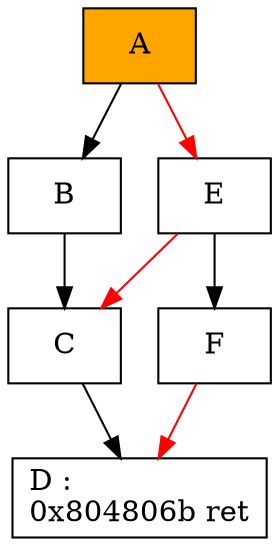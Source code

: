 digraph G {
fontname=cmr10;
labeljust=r
"A" [labeljust=r,label="A", shape=box, style="filled", fillcolor=orange]
"B" [labeljust=r,label="B", shape=box, style="filled", fillcolor=white]
"C" [labeljust=r,label="C", shape=box, style="filled", fillcolor=white]
"D" [labeljust=r,label="D :\l0x804806b ret\l", shape=box, style="filled", fillcolor=white]
"E" [labeljust=r,label="E", shape=box, style="filled", fillcolor=white]
"F" [labeljust=r,label="F", shape=box, style="filled", fillcolor=white]
"A" -> "B" [color=black]
"A" -> "E" [color=red]
"B" -> "C" [color=black]
"C" -> "D" [color=black]
"E" -> "F" [color=black]
"E" -> "C" [color=red]
"F" -> "D" [color=red]
}
